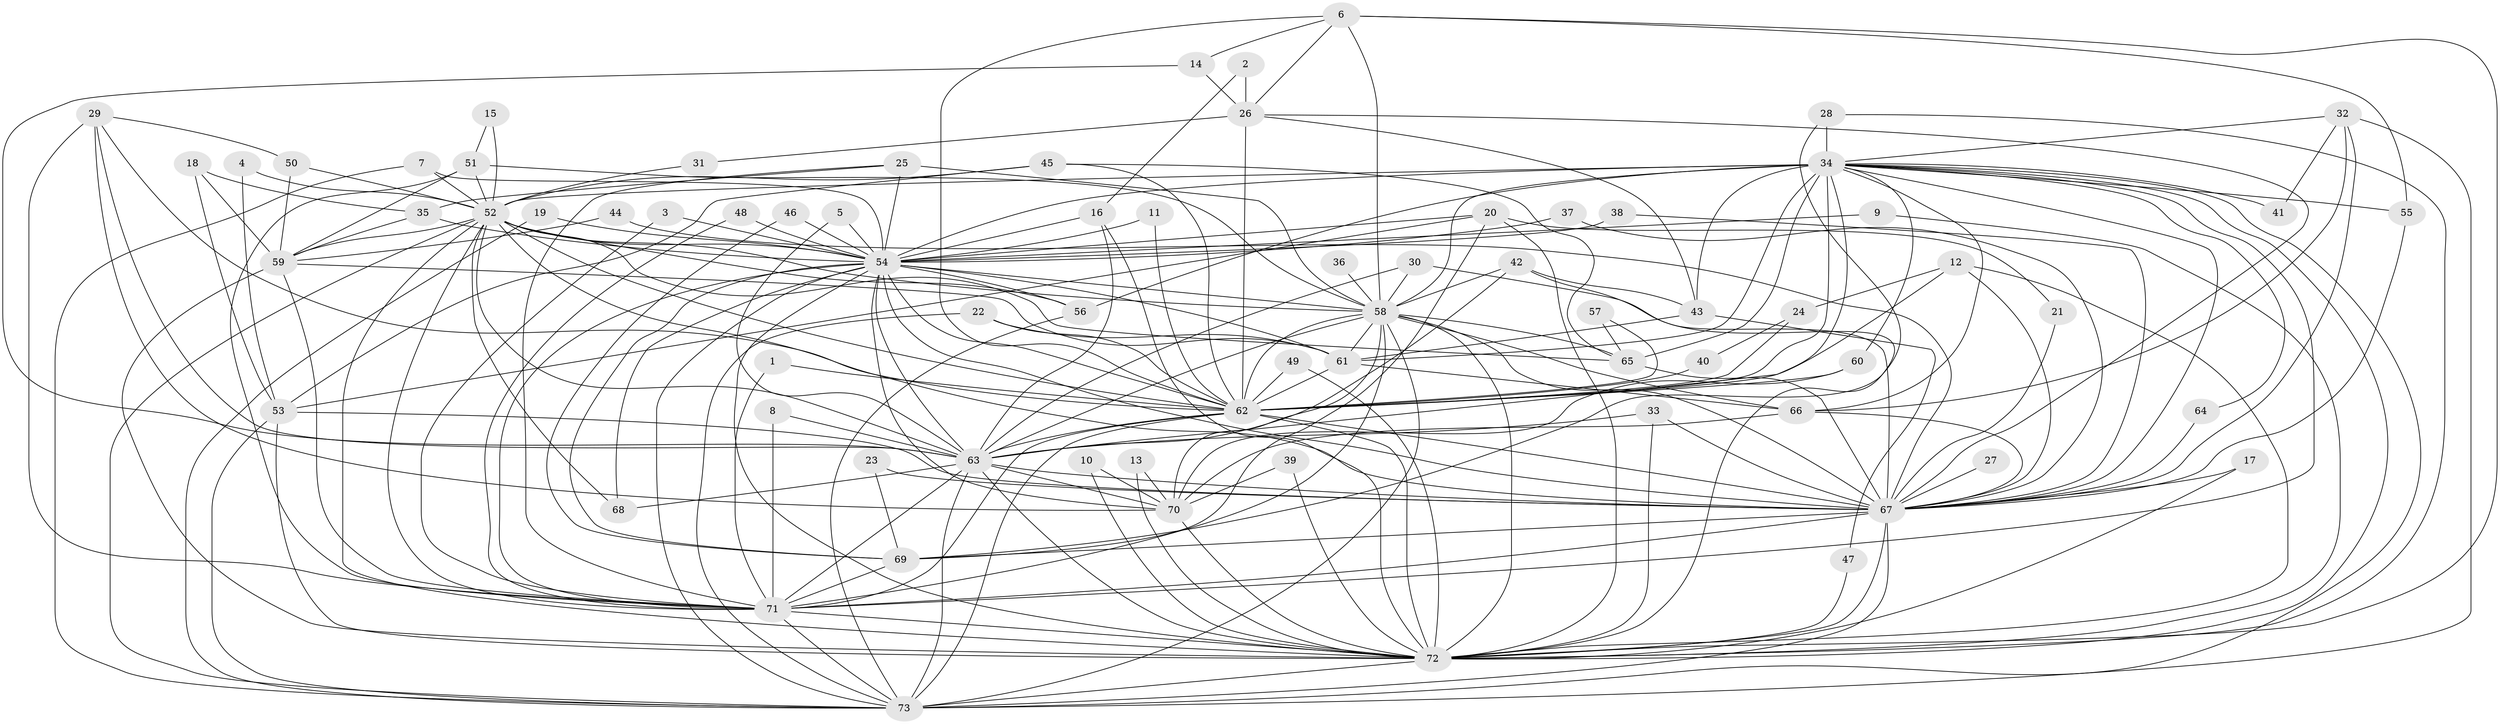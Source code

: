 // original degree distribution, {27: 0.006896551724137931, 20: 0.006896551724137931, 24: 0.006896551724137931, 32: 0.006896551724137931, 25: 0.020689655172413793, 33: 0.006896551724137931, 21: 0.006896551724137931, 15: 0.006896551724137931, 6: 0.027586206896551724, 4: 0.0896551724137931, 7: 0.027586206896551724, 2: 0.5517241379310345, 3: 0.18620689655172415, 5: 0.041379310344827586, 8: 0.006896551724137931}
// Generated by graph-tools (version 1.1) at 2025/49/03/09/25 03:49:40]
// undirected, 73 vertices, 214 edges
graph export_dot {
graph [start="1"]
  node [color=gray90,style=filled];
  1;
  2;
  3;
  4;
  5;
  6;
  7;
  8;
  9;
  10;
  11;
  12;
  13;
  14;
  15;
  16;
  17;
  18;
  19;
  20;
  21;
  22;
  23;
  24;
  25;
  26;
  27;
  28;
  29;
  30;
  31;
  32;
  33;
  34;
  35;
  36;
  37;
  38;
  39;
  40;
  41;
  42;
  43;
  44;
  45;
  46;
  47;
  48;
  49;
  50;
  51;
  52;
  53;
  54;
  55;
  56;
  57;
  58;
  59;
  60;
  61;
  62;
  63;
  64;
  65;
  66;
  67;
  68;
  69;
  70;
  71;
  72;
  73;
  1 -- 62 [weight=1.0];
  1 -- 71 [weight=1.0];
  2 -- 16 [weight=1.0];
  2 -- 26 [weight=1.0];
  3 -- 54 [weight=1.0];
  3 -- 71 [weight=1.0];
  4 -- 52 [weight=1.0];
  4 -- 53 [weight=1.0];
  5 -- 54 [weight=1.0];
  5 -- 63 [weight=1.0];
  6 -- 14 [weight=1.0];
  6 -- 26 [weight=1.0];
  6 -- 55 [weight=1.0];
  6 -- 58 [weight=1.0];
  6 -- 62 [weight=1.0];
  6 -- 72 [weight=1.0];
  7 -- 52 [weight=1.0];
  7 -- 54 [weight=1.0];
  7 -- 73 [weight=1.0];
  8 -- 63 [weight=1.0];
  8 -- 71 [weight=1.0];
  9 -- 54 [weight=1.0];
  9 -- 72 [weight=1.0];
  10 -- 70 [weight=1.0];
  10 -- 72 [weight=1.0];
  11 -- 54 [weight=1.0];
  11 -- 62 [weight=1.0];
  12 -- 24 [weight=1.0];
  12 -- 62 [weight=1.0];
  12 -- 67 [weight=1.0];
  12 -- 72 [weight=1.0];
  13 -- 70 [weight=1.0];
  13 -- 72 [weight=1.0];
  14 -- 26 [weight=1.0];
  14 -- 63 [weight=1.0];
  15 -- 51 [weight=1.0];
  15 -- 52 [weight=1.0];
  16 -- 54 [weight=1.0];
  16 -- 63 [weight=1.0];
  16 -- 72 [weight=1.0];
  17 -- 67 [weight=1.0];
  17 -- 72 [weight=1.0];
  18 -- 35 [weight=1.0];
  18 -- 53 [weight=1.0];
  18 -- 59 [weight=1.0];
  19 -- 54 [weight=1.0];
  19 -- 73 [weight=1.0];
  20 -- 21 [weight=1.0];
  20 -- 53 [weight=1.0];
  20 -- 54 [weight=1.0];
  20 -- 69 [weight=2.0];
  20 -- 72 [weight=1.0];
  21 -- 67 [weight=1.0];
  22 -- 61 [weight=1.0];
  22 -- 62 [weight=1.0];
  22 -- 73 [weight=1.0];
  23 -- 67 [weight=1.0];
  23 -- 69 [weight=1.0];
  24 -- 40 [weight=1.0];
  24 -- 62 [weight=2.0];
  25 -- 35 [weight=1.0];
  25 -- 54 [weight=1.0];
  25 -- 58 [weight=1.0];
  25 -- 71 [weight=1.0];
  26 -- 31 [weight=1.0];
  26 -- 43 [weight=1.0];
  26 -- 62 [weight=1.0];
  26 -- 67 [weight=1.0];
  27 -- 67 [weight=1.0];
  28 -- 34 [weight=1.0];
  28 -- 69 [weight=1.0];
  28 -- 72 [weight=1.0];
  29 -- 50 [weight=1.0];
  29 -- 62 [weight=1.0];
  29 -- 63 [weight=1.0];
  29 -- 70 [weight=1.0];
  29 -- 71 [weight=1.0];
  30 -- 58 [weight=1.0];
  30 -- 63 [weight=1.0];
  30 -- 67 [weight=1.0];
  31 -- 52 [weight=1.0];
  32 -- 34 [weight=1.0];
  32 -- 41 [weight=1.0];
  32 -- 66 [weight=1.0];
  32 -- 67 [weight=1.0];
  32 -- 73 [weight=1.0];
  33 -- 63 [weight=1.0];
  33 -- 67 [weight=1.0];
  33 -- 72 [weight=1.0];
  34 -- 41 [weight=1.0];
  34 -- 43 [weight=1.0];
  34 -- 52 [weight=1.0];
  34 -- 54 [weight=3.0];
  34 -- 55 [weight=1.0];
  34 -- 56 [weight=2.0];
  34 -- 58 [weight=3.0];
  34 -- 60 [weight=2.0];
  34 -- 61 [weight=1.0];
  34 -- 62 [weight=1.0];
  34 -- 63 [weight=1.0];
  34 -- 64 [weight=1.0];
  34 -- 65 [weight=1.0];
  34 -- 66 [weight=1.0];
  34 -- 67 [weight=1.0];
  34 -- 71 [weight=2.0];
  34 -- 72 [weight=1.0];
  34 -- 73 [weight=1.0];
  35 -- 54 [weight=1.0];
  35 -- 59 [weight=1.0];
  36 -- 58 [weight=1.0];
  37 -- 54 [weight=1.0];
  37 -- 67 [weight=1.0];
  38 -- 54 [weight=1.0];
  38 -- 67 [weight=1.0];
  39 -- 70 [weight=1.0];
  39 -- 72 [weight=1.0];
  40 -- 62 [weight=1.0];
  42 -- 43 [weight=1.0];
  42 -- 58 [weight=1.0];
  42 -- 63 [weight=1.0];
  42 -- 72 [weight=1.0];
  43 -- 47 [weight=1.0];
  43 -- 61 [weight=1.0];
  44 -- 59 [weight=1.0];
  44 -- 67 [weight=1.0];
  45 -- 52 [weight=1.0];
  45 -- 53 [weight=1.0];
  45 -- 62 [weight=1.0];
  45 -- 65 [weight=1.0];
  46 -- 54 [weight=1.0];
  46 -- 69 [weight=1.0];
  47 -- 72 [weight=1.0];
  48 -- 54 [weight=1.0];
  48 -- 71 [weight=1.0];
  49 -- 62 [weight=1.0];
  49 -- 72 [weight=1.0];
  50 -- 52 [weight=1.0];
  50 -- 59 [weight=1.0];
  51 -- 52 [weight=1.0];
  51 -- 58 [weight=1.0];
  51 -- 59 [weight=1.0];
  51 -- 71 [weight=1.0];
  52 -- 54 [weight=1.0];
  52 -- 56 [weight=1.0];
  52 -- 58 [weight=2.0];
  52 -- 59 [weight=1.0];
  52 -- 62 [weight=1.0];
  52 -- 63 [weight=1.0];
  52 -- 65 [weight=1.0];
  52 -- 67 [weight=2.0];
  52 -- 68 [weight=1.0];
  52 -- 71 [weight=1.0];
  52 -- 72 [weight=2.0];
  52 -- 73 [weight=1.0];
  53 -- 67 [weight=2.0];
  53 -- 72 [weight=1.0];
  53 -- 73 [weight=1.0];
  54 -- 56 [weight=1.0];
  54 -- 58 [weight=1.0];
  54 -- 61 [weight=1.0];
  54 -- 62 [weight=2.0];
  54 -- 63 [weight=1.0];
  54 -- 67 [weight=1.0];
  54 -- 68 [weight=1.0];
  54 -- 69 [weight=1.0];
  54 -- 70 [weight=1.0];
  54 -- 71 [weight=2.0];
  54 -- 72 [weight=1.0];
  54 -- 73 [weight=1.0];
  55 -- 67 [weight=1.0];
  56 -- 73 [weight=1.0];
  57 -- 62 [weight=1.0];
  57 -- 65 [weight=1.0];
  58 -- 61 [weight=2.0];
  58 -- 62 [weight=1.0];
  58 -- 63 [weight=1.0];
  58 -- 65 [weight=1.0];
  58 -- 66 [weight=1.0];
  58 -- 67 [weight=1.0];
  58 -- 70 [weight=1.0];
  58 -- 71 [weight=1.0];
  58 -- 72 [weight=1.0];
  58 -- 73 [weight=1.0];
  59 -- 61 [weight=1.0];
  59 -- 71 [weight=1.0];
  59 -- 72 [weight=1.0];
  60 -- 62 [weight=2.0];
  60 -- 70 [weight=1.0];
  61 -- 62 [weight=1.0];
  61 -- 66 [weight=1.0];
  62 -- 63 [weight=1.0];
  62 -- 67 [weight=1.0];
  62 -- 71 [weight=1.0];
  62 -- 72 [weight=1.0];
  62 -- 73 [weight=1.0];
  63 -- 67 [weight=1.0];
  63 -- 68 [weight=1.0];
  63 -- 70 [weight=1.0];
  63 -- 71 [weight=1.0];
  63 -- 72 [weight=1.0];
  63 -- 73 [weight=1.0];
  64 -- 67 [weight=1.0];
  65 -- 67 [weight=1.0];
  66 -- 67 [weight=1.0];
  66 -- 70 [weight=1.0];
  67 -- 69 [weight=1.0];
  67 -- 71 [weight=2.0];
  67 -- 72 [weight=2.0];
  67 -- 73 [weight=2.0];
  69 -- 71 [weight=1.0];
  70 -- 72 [weight=1.0];
  71 -- 72 [weight=1.0];
  71 -- 73 [weight=1.0];
  72 -- 73 [weight=1.0];
}
